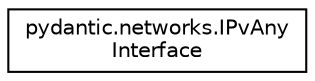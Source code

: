 digraph "Graphical Class Hierarchy"
{
 // LATEX_PDF_SIZE
  edge [fontname="Helvetica",fontsize="10",labelfontname="Helvetica",labelfontsize="10"];
  node [fontname="Helvetica",fontsize="10",shape=record];
  rankdir="LR";
  Node0 [label="pydantic.networks.IPvAny\lInterface",height=0.2,width=0.4,color="black", fillcolor="white", style="filled",URL="$classpydantic_1_1networks_1_1IPvAnyInterface.html",tooltip=" "];
}
